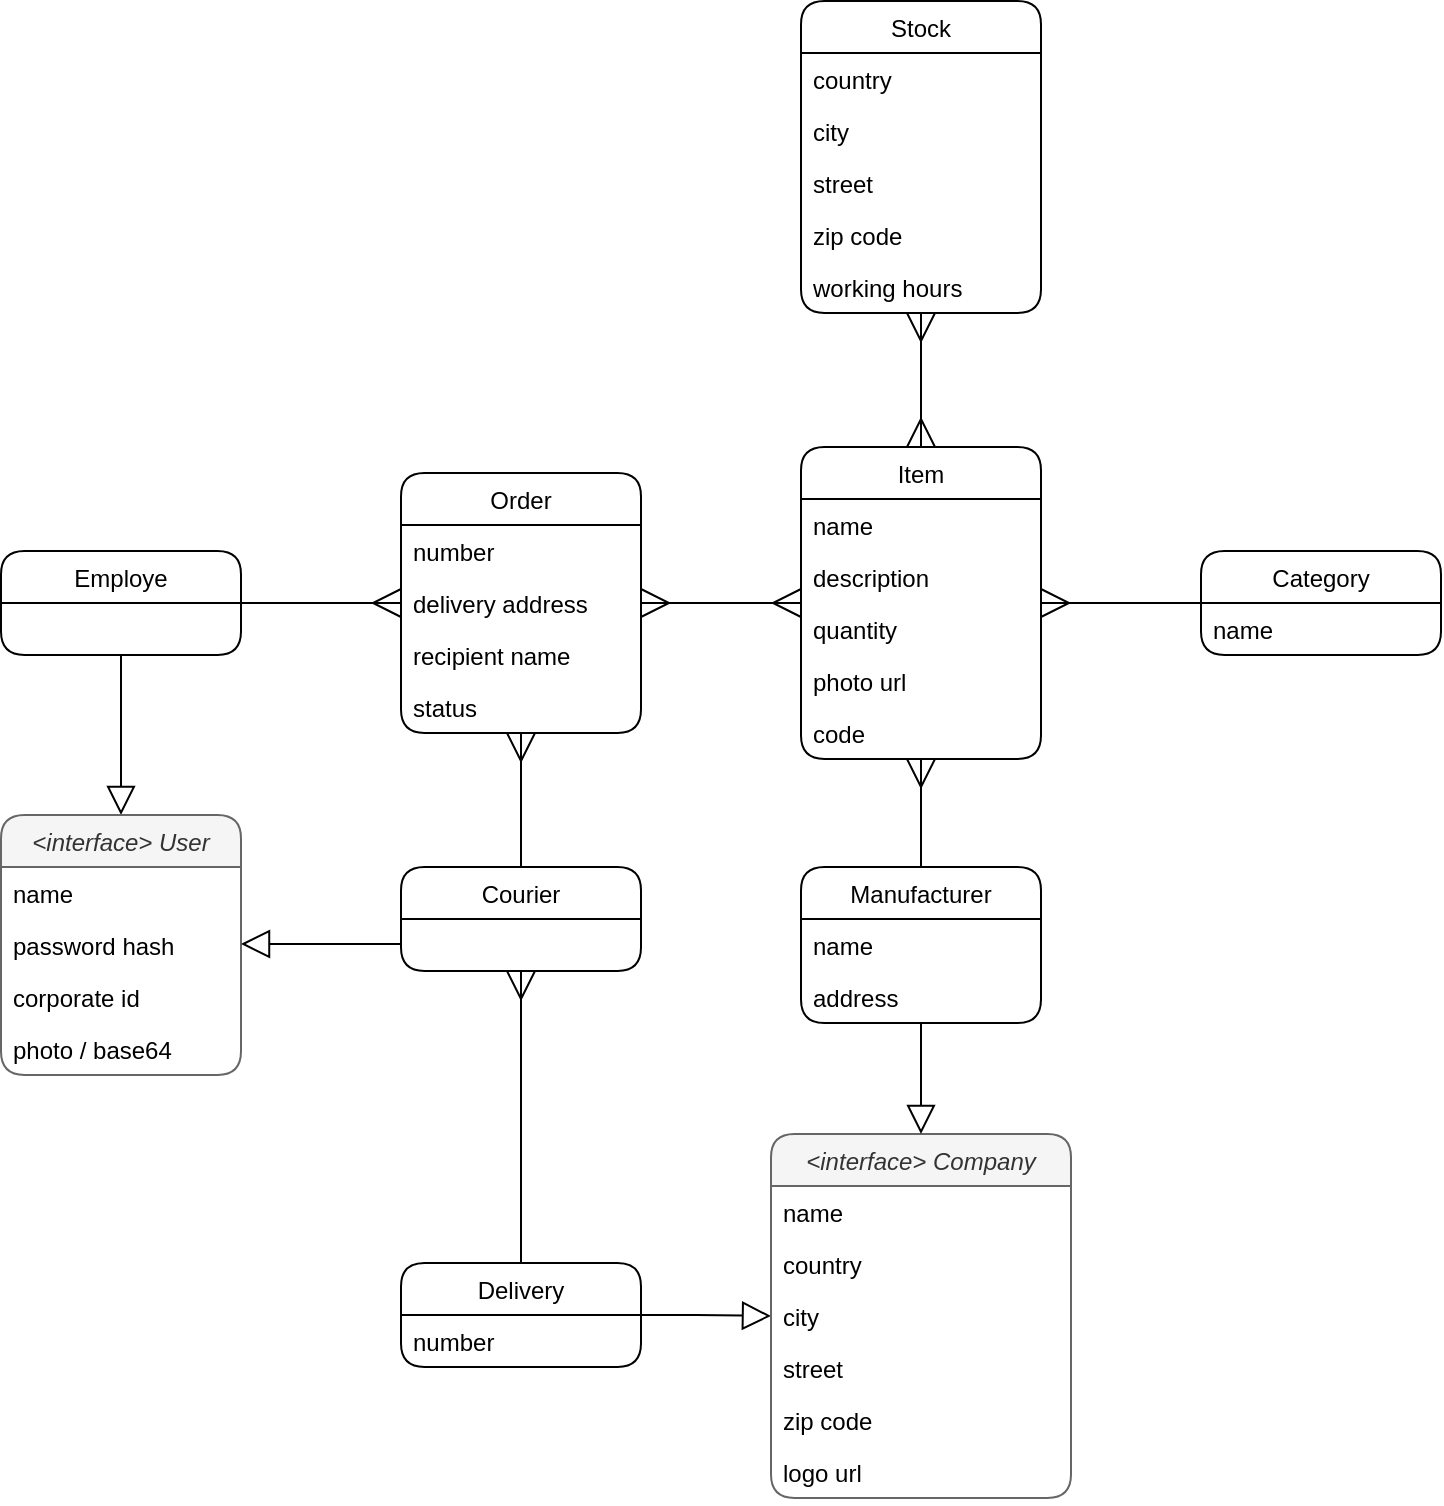 <mxfile version="12.0.0" type="github" pages="2"><diagram id="OVpzykuuQuvtY8uX1TNP" name="current version"><mxGraphModel dx="524" dy="890" grid="1" gridSize="10" guides="1" tooltips="1" connect="1" arrows="1" fold="1" page="1" pageScale="1" pageWidth="827" pageHeight="1169" math="0" shadow="0"><root><mxCell id="0"/><mxCell id="1" parent="0"/><mxCell id="UFDwBElanjYIAtB_f4RN-89" value="" style="group" vertex="1" connectable="0" parent="1"><mxGeometry x="1280.5" y="151.5" width="120" height="130" as="geometry"/></mxCell><mxCell id="UFDwBElanjYIAtB_f4RN-102" value="" style="edgeStyle=orthogonalEdgeStyle;rounded=0;orthogonalLoop=1;jettySize=auto;html=1;startArrow=ERmany;startFill=0;endArrow=ERmany;endFill=0;endSize=12;startSize=12;" edge="1" parent="UFDwBElanjYIAtB_f4RN-89" source="UFDwBElanjYIAtB_f4RN-84" target="UFDwBElanjYIAtB_f4RN-97"><mxGeometry relative="1" as="geometry"/></mxCell><mxCell id="UFDwBElanjYIAtB_f4RN-84" value="Stock" style="swimlane;fontStyle=0;childLayout=stackLayout;horizontal=1;startSize=26;horizontalStack=0;resizeParent=1;resizeParentMax=0;resizeLast=0;collapsible=1;marginBottom=0;gradientColor=none;swimlaneFillColor=#ffffff;rounded=1;" vertex="1" parent="UFDwBElanjYIAtB_f4RN-89"><mxGeometry y="-13" width="120" height="156" as="geometry"/></mxCell><mxCell id="UFDwBElanjYIAtB_f4RN-85" value="country" style="text;strokeColor=none;fillColor=none;align=left;verticalAlign=top;spacingLeft=4;spacingRight=4;overflow=hidden;rotatable=0;points=[[0,0.5],[1,0.5]];portConstraint=eastwest;" vertex="1" parent="UFDwBElanjYIAtB_f4RN-84"><mxGeometry y="26" width="120" height="26" as="geometry"/></mxCell><mxCell id="UFDwBElanjYIAtB_f4RN-86" value="city" style="text;strokeColor=none;fillColor=none;align=left;verticalAlign=top;spacingLeft=4;spacingRight=4;overflow=hidden;rotatable=0;points=[[0,0.5],[1,0.5]];portConstraint=eastwest;" vertex="1" parent="UFDwBElanjYIAtB_f4RN-84"><mxGeometry y="52" width="120" height="26" as="geometry"/></mxCell><mxCell id="UFDwBElanjYIAtB_f4RN-87" value="street" style="text;strokeColor=none;fillColor=none;align=left;verticalAlign=top;spacingLeft=4;spacingRight=4;overflow=hidden;rotatable=0;points=[[0,0.5],[1,0.5]];portConstraint=eastwest;" vertex="1" parent="UFDwBElanjYIAtB_f4RN-84"><mxGeometry y="78" width="120" height="26" as="geometry"/></mxCell><mxCell id="UFDwBElanjYIAtB_f4RN-150" value="zip code" style="text;strokeColor=none;fillColor=none;align=left;verticalAlign=top;spacingLeft=4;spacingRight=4;overflow=hidden;rotatable=0;points=[[0,0.5],[1,0.5]];portConstraint=eastwest;" vertex="1" parent="UFDwBElanjYIAtB_f4RN-84"><mxGeometry y="104" width="120" height="26" as="geometry"/></mxCell><mxCell id="UFDwBElanjYIAtB_f4RN-88" value="working hours" style="text;strokeColor=none;fillColor=none;align=left;verticalAlign=top;spacingLeft=4;spacingRight=4;overflow=hidden;rotatable=0;points=[[0,0.5],[1,0.5]];portConstraint=eastwest;" vertex="1" parent="UFDwBElanjYIAtB_f4RN-84"><mxGeometry y="130" width="120" height="26" as="geometry"/></mxCell><mxCell id="UFDwBElanjYIAtB_f4RN-115" value="" style="edgeStyle=orthogonalEdgeStyle;rounded=0;orthogonalLoop=1;jettySize=auto;html=1;startArrow=ERmany;startFill=0;endSize=6;startSize=12;endArrow=none;endFill=0;" edge="1" parent="UFDwBElanjYIAtB_f4RN-89" source="UFDwBElanjYIAtB_f4RN-97" target="UFDwBElanjYIAtB_f4RN-110"><mxGeometry relative="1" as="geometry"/></mxCell><mxCell id="UFDwBElanjYIAtB_f4RN-97" value="Item" style="swimlane;fontStyle=0;childLayout=stackLayout;horizontal=1;startSize=26;horizontalStack=0;resizeParent=1;resizeParentMax=0;resizeLast=0;collapsible=1;marginBottom=0;gradientColor=none;swimlaneFillColor=#ffffff;rounded=1;" vertex="1" parent="UFDwBElanjYIAtB_f4RN-89"><mxGeometry y="210" width="120" height="156" as="geometry"/></mxCell><mxCell id="UFDwBElanjYIAtB_f4RN-98" value="name" style="text;strokeColor=none;fillColor=none;align=left;verticalAlign=top;spacingLeft=4;spacingRight=4;overflow=hidden;rotatable=0;points=[[0,0.5],[1,0.5]];portConstraint=eastwest;" vertex="1" parent="UFDwBElanjYIAtB_f4RN-97"><mxGeometry y="26" width="120" height="26" as="geometry"/></mxCell><mxCell id="UFDwBElanjYIAtB_f4RN-99" value="description" style="text;strokeColor=none;fillColor=none;align=left;verticalAlign=top;spacingLeft=4;spacingRight=4;overflow=hidden;rotatable=0;points=[[0,0.5],[1,0.5]];portConstraint=eastwest;" vertex="1" parent="UFDwBElanjYIAtB_f4RN-97"><mxGeometry y="52" width="120" height="26" as="geometry"/></mxCell><mxCell id="UFDwBElanjYIAtB_f4RN-100" value="quantity" style="text;strokeColor=none;fillColor=none;align=left;verticalAlign=top;spacingLeft=4;spacingRight=4;overflow=hidden;rotatable=0;points=[[0,0.5],[1,0.5]];portConstraint=eastwest;" vertex="1" parent="UFDwBElanjYIAtB_f4RN-97"><mxGeometry y="78" width="120" height="26" as="geometry"/></mxCell><mxCell id="UFDwBElanjYIAtB_f4RN-101" value="photo url" style="text;strokeColor=none;fillColor=none;align=left;verticalAlign=top;spacingLeft=4;spacingRight=4;overflow=hidden;rotatable=0;points=[[0,0.5],[1,0.5]];portConstraint=eastwest;" vertex="1" parent="UFDwBElanjYIAtB_f4RN-97"><mxGeometry y="104" width="120" height="26" as="geometry"/></mxCell><mxCell id="UFDwBElanjYIAtB_f4RN-116" value="code" style="text;strokeColor=none;fillColor=none;align=left;verticalAlign=top;spacingLeft=4;spacingRight=4;overflow=hidden;rotatable=0;points=[[0,0.5],[1,0.5]];portConstraint=eastwest;" vertex="1" parent="UFDwBElanjYIAtB_f4RN-97"><mxGeometry y="130" width="120" height="26" as="geometry"/></mxCell><mxCell id="UFDwBElanjYIAtB_f4RN-110" value="Manufacturer" style="swimlane;fontStyle=0;childLayout=stackLayout;horizontal=1;startSize=26;horizontalStack=0;resizeParent=1;resizeParentMax=0;resizeLast=0;collapsible=1;marginBottom=0;gradientColor=none;swimlaneFillColor=#ffffff;rounded=1;" vertex="1" parent="UFDwBElanjYIAtB_f4RN-89"><mxGeometry y="420" width="120" height="78" as="geometry"/></mxCell><mxCell id="UFDwBElanjYIAtB_f4RN-111" value="name" style="text;strokeColor=none;fillColor=none;align=left;verticalAlign=top;spacingLeft=4;spacingRight=4;overflow=hidden;rotatable=0;points=[[0,0.5],[1,0.5]];portConstraint=eastwest;" vertex="1" parent="UFDwBElanjYIAtB_f4RN-110"><mxGeometry y="26" width="120" height="26" as="geometry"/></mxCell><mxCell id="UFDwBElanjYIAtB_f4RN-112" value="address" style="text;strokeColor=none;fillColor=none;align=left;verticalAlign=top;spacingLeft=4;spacingRight=4;overflow=hidden;rotatable=0;points=[[0,0.5],[1,0.5]];portConstraint=eastwest;" vertex="1" parent="UFDwBElanjYIAtB_f4RN-110"><mxGeometry y="52" width="120" height="26" as="geometry"/></mxCell><mxCell id="UFDwBElanjYIAtB_f4RN-103" value="Category" style="swimlane;fontStyle=0;childLayout=stackLayout;horizontal=1;startSize=26;horizontalStack=0;resizeParent=1;resizeParentMax=0;resizeLast=0;collapsible=1;marginBottom=0;gradientColor=none;swimlaneFillColor=#ffffff;rounded=1;" vertex="1" parent="1"><mxGeometry x="1480.5" y="413.5" width="120" height="52" as="geometry"/></mxCell><mxCell id="UFDwBElanjYIAtB_f4RN-104" value="name" style="text;strokeColor=none;fillColor=none;align=left;verticalAlign=top;spacingLeft=4;spacingRight=4;overflow=hidden;rotatable=0;points=[[0,0.5],[1,0.5]];portConstraint=eastwest;" vertex="1" parent="UFDwBElanjYIAtB_f4RN-103"><mxGeometry y="26" width="120" height="26" as="geometry"/></mxCell><mxCell id="UFDwBElanjYIAtB_f4RN-108" value="" style="edgeStyle=orthogonalEdgeStyle;rounded=0;orthogonalLoop=1;jettySize=auto;html=1;startArrow=ERmany;startFill=0;strokeWidth=1;endSize=6;startSize=12;endArrow=none;endFill=0;" edge="1" parent="1" source="UFDwBElanjYIAtB_f4RN-97" target="UFDwBElanjYIAtB_f4RN-103"><mxGeometry relative="1" as="geometry"/></mxCell><mxCell id="UFDwBElanjYIAtB_f4RN-135" value="" style="edgeStyle=orthogonalEdgeStyle;rounded=0;orthogonalLoop=1;jettySize=auto;html=1;startArrow=ERmany;startFill=0;startSize=12;endArrow=none;endFill=0;" edge="1" parent="1" source="UFDwBElanjYIAtB_f4RN-124" target="UFDwBElanjYIAtB_f4RN-131"><mxGeometry relative="1" as="geometry"/></mxCell><mxCell id="UFDwBElanjYIAtB_f4RN-158" value="" style="edgeStyle=orthogonalEdgeStyle;rounded=0;orthogonalLoop=1;jettySize=auto;html=1;startArrow=ERmany;startFill=0;endArrow=none;endFill=0;startSize=12;endSize=6;" edge="1" parent="1" source="UFDwBElanjYIAtB_f4RN-124" target="UFDwBElanjYIAtB_f4RN-154"><mxGeometry relative="1" as="geometry"/></mxCell><mxCell id="UFDwBElanjYIAtB_f4RN-124" value="Order" style="swimlane;fontStyle=0;childLayout=stackLayout;horizontal=1;startSize=26;horizontalStack=0;resizeParent=1;resizeParentMax=0;resizeLast=0;collapsible=1;marginBottom=0;gradientColor=none;swimlaneFillColor=#ffffff;rounded=1;" vertex="1" parent="1"><mxGeometry x="1080.5" y="374.5" width="120" height="130" as="geometry"/></mxCell><mxCell id="UFDwBElanjYIAtB_f4RN-125" value="number" style="text;strokeColor=none;fillColor=none;align=left;verticalAlign=top;spacingLeft=4;spacingRight=4;overflow=hidden;rotatable=0;points=[[0,0.5],[1,0.5]];portConstraint=eastwest;" vertex="1" parent="UFDwBElanjYIAtB_f4RN-124"><mxGeometry y="26" width="120" height="26" as="geometry"/></mxCell><mxCell id="UFDwBElanjYIAtB_f4RN-126" value="delivery address" style="text;strokeColor=none;fillColor=none;align=left;verticalAlign=top;spacingLeft=4;spacingRight=4;overflow=hidden;rotatable=0;points=[[0,0.5],[1,0.5]];portConstraint=eastwest;" vertex="1" parent="UFDwBElanjYIAtB_f4RN-124"><mxGeometry y="52" width="120" height="26" as="geometry"/></mxCell><mxCell id="UFDwBElanjYIAtB_f4RN-127" value="recipient name" style="text;strokeColor=none;fillColor=none;align=left;verticalAlign=top;spacingLeft=4;spacingRight=4;overflow=hidden;rotatable=0;points=[[0,0.5],[1,0.5]];portConstraint=eastwest;" vertex="1" parent="UFDwBElanjYIAtB_f4RN-124"><mxGeometry y="78" width="120" height="26" as="geometry"/></mxCell><mxCell id="UFDwBElanjYIAtB_f4RN-181" value="status" style="text;strokeColor=none;fillColor=none;align=left;verticalAlign=top;spacingLeft=4;spacingRight=4;overflow=hidden;rotatable=0;points=[[0,0.5],[1,0.5]];portConstraint=eastwest;" vertex="1" parent="UFDwBElanjYIAtB_f4RN-124"><mxGeometry y="104" width="120" height="26" as="geometry"/></mxCell><mxCell id="UFDwBElanjYIAtB_f4RN-164" value="" style="edgeStyle=orthogonalEdgeStyle;rounded=0;orthogonalLoop=1;jettySize=auto;html=1;endArrow=block;endFill=0;startSize=6;endSize=12;" edge="1" parent="1" source="UFDwBElanjYIAtB_f4RN-154" target="UFDwBElanjYIAtB_f4RN-160"><mxGeometry relative="1" as="geometry"/></mxCell><mxCell id="UFDwBElanjYIAtB_f4RN-154" value="Employe" style="swimlane;fontStyle=0;childLayout=stackLayout;horizontal=1;startSize=26;horizontalStack=0;resizeParent=1;resizeParentMax=0;resizeLast=0;collapsible=1;marginBottom=0;gradientColor=none;swimlaneFillColor=#ffffff;rounded=1;" vertex="1" parent="1"><mxGeometry x="880.5" y="413.5" width="120" height="52" as="geometry"/></mxCell><mxCell id="UFDwBElanjYIAtB_f4RN-160" value="&lt;interface&gt; User" style="swimlane;fontStyle=2;childLayout=stackLayout;horizontal=1;startSize=26;horizontalStack=0;resizeParent=1;resizeParentMax=0;resizeLast=0;collapsible=1;marginBottom=0;swimlaneFillColor=#ffffff;rounded=1;fillColor=#f5f5f5;strokeColor=#666666;fontColor=#333333;" vertex="1" parent="1"><mxGeometry x="880.5" y="545.5" width="120" height="130" as="geometry"/></mxCell><mxCell id="UFDwBElanjYIAtB_f4RN-161" value="name" style="text;strokeColor=none;fillColor=none;align=left;verticalAlign=top;spacingLeft=4;spacingRight=4;overflow=hidden;rotatable=0;points=[[0,0.5],[1,0.5]];portConstraint=eastwest;" vertex="1" parent="UFDwBElanjYIAtB_f4RN-160"><mxGeometry y="26" width="120" height="26" as="geometry"/></mxCell><mxCell id="UFDwBElanjYIAtB_f4RN-162" value="password hash" style="text;strokeColor=none;fillColor=none;align=left;verticalAlign=top;spacingLeft=4;spacingRight=4;overflow=hidden;rotatable=0;points=[[0,0.5],[1,0.5]];portConstraint=eastwest;" vertex="1" parent="UFDwBElanjYIAtB_f4RN-160"><mxGeometry y="52" width="120" height="26" as="geometry"/></mxCell><mxCell id="UFDwBElanjYIAtB_f4RN-174" value="corporate id" style="text;strokeColor=none;fillColor=none;align=left;verticalAlign=top;spacingLeft=4;spacingRight=4;overflow=hidden;rotatable=0;points=[[0,0.5],[1,0.5]];portConstraint=eastwest;" vertex="1" parent="UFDwBElanjYIAtB_f4RN-160"><mxGeometry y="78" width="120" height="26" as="geometry"/></mxCell><mxCell id="UFDwBElanjYIAtB_f4RN-183" value="photo / base64" style="text;strokeColor=none;fillColor=none;align=left;verticalAlign=top;spacingLeft=4;spacingRight=4;overflow=hidden;rotatable=0;points=[[0,0.5],[1,0.5]];portConstraint=eastwest;" vertex="1" parent="UFDwBElanjYIAtB_f4RN-160"><mxGeometry y="104" width="120" height="26" as="geometry"/></mxCell><mxCell id="UFDwBElanjYIAtB_f4RN-140" value="" style="edgeStyle=orthogonalEdgeStyle;rounded=0;orthogonalLoop=1;jettySize=auto;html=1;startArrow=ERmany;startFill=0;startSize=12;endArrow=none;endFill=0;" edge="1" parent="1" source="UFDwBElanjYIAtB_f4RN-131" target="UFDwBElanjYIAtB_f4RN-136"><mxGeometry relative="1" as="geometry"/></mxCell><mxCell id="UFDwBElanjYIAtB_f4RN-131" value="Courier" style="swimlane;fontStyle=0;childLayout=stackLayout;horizontal=1;startSize=26;horizontalStack=0;resizeParent=1;resizeParentMax=0;resizeLast=0;collapsible=1;marginBottom=0;gradientColor=none;swimlaneFillColor=#ffffff;rounded=1;" vertex="1" parent="1"><mxGeometry x="1080.5" y="571.5" width="120" height="52" as="geometry"/></mxCell><mxCell id="UFDwBElanjYIAtB_f4RN-146" value="" style="edgeStyle=orthogonalEdgeStyle;rounded=0;orthogonalLoop=1;jettySize=auto;html=1;endArrow=block;endFill=0;endSize=12;" edge="1" parent="1" source="UFDwBElanjYIAtB_f4RN-136" target="UFDwBElanjYIAtB_f4RN-142"><mxGeometry relative="1" as="geometry"/></mxCell><mxCell id="UFDwBElanjYIAtB_f4RN-136" value="Delivery" style="swimlane;fontStyle=0;childLayout=stackLayout;horizontal=1;startSize=26;horizontalStack=0;resizeParent=1;resizeParentMax=0;resizeLast=0;collapsible=1;marginBottom=0;gradientColor=none;swimlaneFillColor=#ffffff;rounded=1;" vertex="1" parent="1"><mxGeometry x="1080.5" y="769.5" width="120" height="52" as="geometry"/></mxCell><mxCell id="UFDwBElanjYIAtB_f4RN-137" value="number" style="text;strokeColor=none;fillColor=none;align=left;verticalAlign=top;spacingLeft=4;spacingRight=4;overflow=hidden;rotatable=0;points=[[0,0.5],[1,0.5]];portConstraint=eastwest;" vertex="1" parent="UFDwBElanjYIAtB_f4RN-136"><mxGeometry y="26" width="120" height="26" as="geometry"/></mxCell><mxCell id="UFDwBElanjYIAtB_f4RN-142" value="&lt;interface&gt; Company" style="swimlane;fontStyle=2;childLayout=stackLayout;horizontal=1;startSize=26;horizontalStack=0;resizeParent=1;resizeParentMax=0;resizeLast=0;collapsible=1;marginBottom=0;swimlaneFillColor=#ffffff;rounded=1;fillColor=#f5f5f5;strokeColor=#666666;fontColor=#333333;" vertex="1" parent="1"><mxGeometry x="1265.5" y="705" width="150" height="182" as="geometry"/></mxCell><mxCell id="UFDwBElanjYIAtB_f4RN-143" value="name" style="text;strokeColor=none;fillColor=none;align=left;verticalAlign=top;spacingLeft=4;spacingRight=4;overflow=hidden;rotatable=0;points=[[0,0.5],[1,0.5]];portConstraint=eastwest;" vertex="1" parent="UFDwBElanjYIAtB_f4RN-142"><mxGeometry y="26" width="150" height="26" as="geometry"/></mxCell><mxCell id="UFDwBElanjYIAtB_f4RN-145" value="country" style="text;strokeColor=none;fillColor=none;align=left;verticalAlign=top;spacingLeft=4;spacingRight=4;overflow=hidden;rotatable=0;points=[[0,0.5],[1,0.5]];portConstraint=eastwest;" vertex="1" parent="UFDwBElanjYIAtB_f4RN-142"><mxGeometry y="52" width="150" height="26" as="geometry"/></mxCell><mxCell id="UFDwBElanjYIAtB_f4RN-147" value="city" style="text;strokeColor=none;fillColor=none;align=left;verticalAlign=top;spacingLeft=4;spacingRight=4;overflow=hidden;rotatable=0;points=[[0,0.5],[1,0.5]];portConstraint=eastwest;" vertex="1" parent="UFDwBElanjYIAtB_f4RN-142"><mxGeometry y="78" width="150" height="26" as="geometry"/></mxCell><mxCell id="UFDwBElanjYIAtB_f4RN-148" value="street" style="text;strokeColor=none;fillColor=none;align=left;verticalAlign=top;spacingLeft=4;spacingRight=4;overflow=hidden;rotatable=0;points=[[0,0.5],[1,0.5]];portConstraint=eastwest;" vertex="1" parent="UFDwBElanjYIAtB_f4RN-142"><mxGeometry y="104" width="150" height="26" as="geometry"/></mxCell><mxCell id="UFDwBElanjYIAtB_f4RN-149" value="zip code" style="text;strokeColor=none;fillColor=none;align=left;verticalAlign=top;spacingLeft=4;spacingRight=4;overflow=hidden;rotatable=0;points=[[0,0.5],[1,0.5]];portConstraint=eastwest;" vertex="1" parent="UFDwBElanjYIAtB_f4RN-142"><mxGeometry y="130" width="150" height="26" as="geometry"/></mxCell><mxCell id="UFDwBElanjYIAtB_f4RN-173" value="logo url" style="text;strokeColor=none;fillColor=none;align=left;verticalAlign=top;spacingLeft=4;spacingRight=4;overflow=hidden;rotatable=0;points=[[0,0.5],[1,0.5]];portConstraint=eastwest;" vertex="1" parent="UFDwBElanjYIAtB_f4RN-142"><mxGeometry y="156" width="150" height="26" as="geometry"/></mxCell><mxCell id="UFDwBElanjYIAtB_f4RN-130" value="" style="edgeStyle=orthogonalEdgeStyle;rounded=0;orthogonalLoop=1;jettySize=auto;html=1;startArrow=ERmany;startFill=0;endArrow=ERmany;endFill=0;endSize=12;startSize=12;" edge="1" parent="1" source="UFDwBElanjYIAtB_f4RN-97" target="UFDwBElanjYIAtB_f4RN-124"><mxGeometry relative="1" as="geometry"/></mxCell><mxCell id="UFDwBElanjYIAtB_f4RN-152" style="edgeStyle=orthogonalEdgeStyle;rounded=0;orthogonalLoop=1;jettySize=auto;html=1;entryX=0.5;entryY=0;entryDx=0;entryDy=0;endArrow=block;endFill=0;endSize=12;" edge="1" parent="1" source="UFDwBElanjYIAtB_f4RN-110" target="UFDwBElanjYIAtB_f4RN-142"><mxGeometry relative="1" as="geometry"/></mxCell><mxCell id="UFDwBElanjYIAtB_f4RN-165" style="edgeStyle=orthogonalEdgeStyle;rounded=0;orthogonalLoop=1;jettySize=auto;html=1;endArrow=block;endFill=0;strokeWidth=1;endSize=12;" edge="1" parent="1" target="UFDwBElanjYIAtB_f4RN-160"><mxGeometry relative="1" as="geometry"><mxPoint x="1080.5" y="610" as="sourcePoint"/></mxGeometry></mxCell></root></mxGraphModel></diagram><diagram id="oVBxenOOyH4UIM6E6FiP" name="first scheme"><mxGraphModel dx="1892" dy="1246" grid="1" gridSize="10" guides="1" tooltips="1" connect="1" arrows="1" fold="1" page="1" pageScale="1" pageWidth="827" pageHeight="1169" math="0" shadow="0"><root><mxCell id="W5ASYDgtqmHRvFnOyitv-0"/><mxCell id="W5ASYDgtqmHRvFnOyitv-1" parent="W5ASYDgtqmHRvFnOyitv-0"/><mxCell id="W5ASYDgtqmHRvFnOyitv-2" style="edgeStyle=orthogonalEdgeStyle;rounded=0;jumpSize=0;orthogonalLoop=1;jettySize=auto;html=1;startArrow=none;startFill=0;startSize=16;endArrow=none;endFill=0;endSize=16;targetPerimeterSpacing=0;exitX=0.25;exitY=0;exitDx=0;exitDy=0;" edge="1" parent="W5ASYDgtqmHRvFnOyitv-1" source="W5ASYDgtqmHRvFnOyitv-18" target="W5ASYDgtqmHRvFnOyitv-13"><mxGeometry relative="1" as="geometry"><Array as="points"><mxPoint x="54.5" y="90"/><mxPoint x="750.5" y="90"/></Array></mxGeometry></mxCell><mxCell id="W5ASYDgtqmHRvFnOyitv-3" value="&lt;interface&gt; User" style="swimlane;fontStyle=0;childLayout=stackLayout;horizontal=1;startSize=26;fillColor=none;horizontalStack=0;resizeParent=1;resizeParentMax=0;resizeLast=0;collapsible=1;marginBottom=0;" vertex="1" parent="W5ASYDgtqmHRvFnOyitv-1"><mxGeometry x="129.5" y="130" width="140" height="104" as="geometry"/></mxCell><mxCell id="W5ASYDgtqmHRvFnOyitv-4" value="first name" style="text;strokeColor=none;fillColor=none;align=left;verticalAlign=top;spacingLeft=4;spacingRight=4;overflow=hidden;rotatable=0;points=[[0,0.5],[1,0.5]];portConstraint=eastwest;" vertex="1" parent="W5ASYDgtqmHRvFnOyitv-3"><mxGeometry y="26" width="140" height="26" as="geometry"/></mxCell><mxCell id="W5ASYDgtqmHRvFnOyitv-5" value="last name" style="text;strokeColor=none;fillColor=none;align=left;verticalAlign=top;spacingLeft=4;spacingRight=4;overflow=hidden;rotatable=0;points=[[0,0.5],[1,0.5]];portConstraint=eastwest;" vertex="1" parent="W5ASYDgtqmHRvFnOyitv-3"><mxGeometry y="52" width="140" height="26" as="geometry"/></mxCell><mxCell id="W5ASYDgtqmHRvFnOyitv-6" value="email" style="text;strokeColor=none;fillColor=none;align=left;verticalAlign=top;spacingLeft=4;spacingRight=4;overflow=hidden;rotatable=0;points=[[0,0.5],[1,0.5]];portConstraint=eastwest;" vertex="1" parent="W5ASYDgtqmHRvFnOyitv-3"><mxGeometry y="78" width="140" height="26" as="geometry"/></mxCell><mxCell id="W5ASYDgtqmHRvFnOyitv-7" value="Stock" style="swimlane;fontStyle=0;childLayout=stackLayout;horizontal=1;startSize=26;fillColor=none;horizontalStack=0;resizeParent=1;resizeParentMax=0;resizeLast=0;collapsible=1;marginBottom=0;" vertex="1" parent="W5ASYDgtqmHRvFnOyitv-1"><mxGeometry x="449.5" y="130" width="140" height="52" as="geometry"/></mxCell><mxCell id="W5ASYDgtqmHRvFnOyitv-8" style="edgeStyle=orthogonalEdgeStyle;rounded=0;jumpSize=0;orthogonalLoop=1;jettySize=auto;html=1;exitX=0.5;exitY=0;exitDx=0;exitDy=0;startArrow=ERmany;startFill=0;startSize=16;endArrow=ERmany;endFill=0;endSize=16;targetPerimeterSpacing=0;" edge="1" parent="W5ASYDgtqmHRvFnOyitv-1" source="W5ASYDgtqmHRvFnOyitv-10" target="W5ASYDgtqmHRvFnOyitv-7"><mxGeometry relative="1" as="geometry"/></mxCell><mxCell id="W5ASYDgtqmHRvFnOyitv-9" style="edgeStyle=orthogonalEdgeStyle;rounded=0;jumpSize=0;orthogonalLoop=1;jettySize=auto;html=1;startArrow=none;startFill=0;startSize=16;endArrow=none;endFill=0;endSize=16;targetPerimeterSpacing=0;exitX=0.75;exitY=0;exitDx=0;exitDy=0;" edge="1" parent="W5ASYDgtqmHRvFnOyitv-1" source="W5ASYDgtqmHRvFnOyitv-10" target="W5ASYDgtqmHRvFnOyitv-13"><mxGeometry relative="1" as="geometry"><Array as="points"><mxPoint x="554.5" y="261"/><mxPoint x="750.5" y="261"/></Array></mxGeometry></mxCell><mxCell id="W5ASYDgtqmHRvFnOyitv-10" value="Item" style="swimlane;fontStyle=0;childLayout=stackLayout;horizontal=1;startSize=26;fillColor=none;horizontalStack=0;resizeParent=1;resizeParentMax=0;resizeLast=0;collapsible=1;marginBottom=0;" vertex="1" parent="W5ASYDgtqmHRvFnOyitv-1"><mxGeometry x="449.5" y="335" width="140" height="78" as="geometry"/></mxCell><mxCell id="W5ASYDgtqmHRvFnOyitv-11" value="info" style="text;strokeColor=none;fillColor=none;align=left;verticalAlign=top;spacingLeft=4;spacingRight=4;overflow=hidden;rotatable=0;points=[[0,0.5],[1,0.5]];portConstraint=eastwest;" vertex="1" parent="W5ASYDgtqmHRvFnOyitv-10"><mxGeometry y="26" width="140" height="26" as="geometry"/></mxCell><mxCell id="W5ASYDgtqmHRvFnOyitv-12" value="quantity" style="text;strokeColor=none;fillColor=none;align=left;verticalAlign=top;spacingLeft=4;spacingRight=4;overflow=hidden;rotatable=0;points=[[0,0.5],[1,0.5]];portConstraint=eastwest;" vertex="1" parent="W5ASYDgtqmHRvFnOyitv-10"><mxGeometry y="52" width="140" height="26" as="geometry"/></mxCell><mxCell id="W5ASYDgtqmHRvFnOyitv-13" value="History Record" style="swimlane;fontStyle=0;childLayout=stackLayout;horizontal=1;startSize=26;fillColor=none;horizontalStack=0;resizeParent=1;resizeParentMax=0;resizeLast=0;collapsible=1;marginBottom=0;" vertex="1" parent="W5ASYDgtqmHRvFnOyitv-1"><mxGeometry x="679.5" y="130" width="140" height="52" as="geometry"/></mxCell><mxCell id="W5ASYDgtqmHRvFnOyitv-14" style="edgeStyle=orthogonalEdgeStyle;rounded=0;jumpSize=0;orthogonalLoop=1;jettySize=auto;html=1;exitX=0.5;exitY=0;exitDx=0;exitDy=0;startArrow=none;startFill=0;startSize=12;endArrow=block;endFill=0;endSize=12;targetPerimeterSpacing=0;" edge="1" parent="W5ASYDgtqmHRvFnOyitv-1" source="W5ASYDgtqmHRvFnOyitv-16" target="W5ASYDgtqmHRvFnOyitv-3"><mxGeometry relative="1" as="geometry"/></mxCell><mxCell id="W5ASYDgtqmHRvFnOyitv-15" style="edgeStyle=orthogonalEdgeStyle;rounded=0;jumpSize=0;orthogonalLoop=1;jettySize=auto;html=1;startArrow=ERmany;startFill=0;startSize=16;endArrow=none;endFill=0;endSize=16;targetPerimeterSpacing=0;" edge="1" parent="W5ASYDgtqmHRvFnOyitv-1" source="W5ASYDgtqmHRvFnOyitv-16" target="W5ASYDgtqmHRvFnOyitv-30"><mxGeometry relative="1" as="geometry"><Array as="points"><mxPoint x="299.5" y="812"/></Array></mxGeometry></mxCell><mxCell id="W5ASYDgtqmHRvFnOyitv-16" value="Courier" style="swimlane;fontStyle=0;childLayout=stackLayout;horizontal=1;startSize=26;fillColor=none;horizontalStack=0;resizeParent=1;resizeParentMax=0;resizeLast=0;collapsible=1;marginBottom=0;" vertex="1" parent="W5ASYDgtqmHRvFnOyitv-1"><mxGeometry x="229.5" y="335" width="140" height="52" as="geometry"/></mxCell><mxCell id="W5ASYDgtqmHRvFnOyitv-17" style="edgeStyle=orthogonalEdgeStyle;rounded=0;jumpSize=0;orthogonalLoop=1;jettySize=auto;html=1;exitX=0.5;exitY=0;exitDx=0;exitDy=0;startArrow=none;startFill=0;startSize=12;endArrow=block;endFill=0;endSize=12;targetPerimeterSpacing=0;" edge="1" parent="W5ASYDgtqmHRvFnOyitv-1" source="W5ASYDgtqmHRvFnOyitv-18" target="W5ASYDgtqmHRvFnOyitv-3"><mxGeometry relative="1" as="geometry"/></mxCell><mxCell id="W5ASYDgtqmHRvFnOyitv-18" value="Employe" style="swimlane;fontStyle=0;childLayout=stackLayout;horizontal=1;startSize=26;fillColor=none;horizontalStack=0;resizeParent=1;resizeParentMax=0;resizeLast=0;collapsible=1;marginBottom=0;" vertex="1" parent="W5ASYDgtqmHRvFnOyitv-1"><mxGeometry x="19.5" y="335" width="140" height="52" as="geometry"/></mxCell><mxCell id="W5ASYDgtqmHRvFnOyitv-19" value="corporate id" style="text;strokeColor=none;fillColor=none;align=left;verticalAlign=top;spacingLeft=4;spacingRight=4;overflow=hidden;rotatable=0;points=[[0,0.5],[1,0.5]];portConstraint=eastwest;" vertex="1" parent="W5ASYDgtqmHRvFnOyitv-18"><mxGeometry y="26" width="140" height="26" as="geometry"/></mxCell><mxCell id="W5ASYDgtqmHRvFnOyitv-20" value="Category" style="swimlane;fontStyle=0;childLayout=stackLayout;horizontal=1;startSize=26;fillColor=none;horizontalStack=0;resizeParent=1;resizeParentMax=0;resizeLast=0;collapsible=1;marginBottom=0;" vertex="1" parent="W5ASYDgtqmHRvFnOyitv-1"><mxGeometry x="649.5" y="288" width="140" height="52" as="geometry"/></mxCell><mxCell id="W5ASYDgtqmHRvFnOyitv-21" value="name" style="text;strokeColor=none;fillColor=none;align=left;verticalAlign=top;spacingLeft=4;spacingRight=4;overflow=hidden;rotatable=0;points=[[0,0.5],[1,0.5]];portConstraint=eastwest;" vertex="1" parent="W5ASYDgtqmHRvFnOyitv-20"><mxGeometry y="26" width="140" height="26" as="geometry"/></mxCell><mxCell id="W5ASYDgtqmHRvFnOyitv-22" style="edgeStyle=orthogonalEdgeStyle;rounded=0;jumpSize=0;orthogonalLoop=1;jettySize=auto;html=1;startArrow=none;startFill=0;startSize=16;endArrow=ERmany;endFill=0;endSize=16;targetPerimeterSpacing=0;" edge="1" parent="W5ASYDgtqmHRvFnOyitv-1" source="W5ASYDgtqmHRvFnOyitv-20" target="W5ASYDgtqmHRvFnOyitv-10"><mxGeometry relative="1" as="geometry"/></mxCell><mxCell id="W5ASYDgtqmHRvFnOyitv-23" value="&lt;interface&gt; Company" style="swimlane;fontStyle=0;childLayout=stackLayout;horizontal=1;startSize=26;fillColor=none;horizontalStack=0;resizeParent=1;resizeParentMax=0;resizeLast=0;collapsible=1;marginBottom=0;" vertex="1" parent="W5ASYDgtqmHRvFnOyitv-1"><mxGeometry x="454.5" y="530.5" width="140" height="104" as="geometry"/></mxCell><mxCell id="W5ASYDgtqmHRvFnOyitv-24" value="name" style="text;strokeColor=none;fillColor=none;align=left;verticalAlign=top;spacingLeft=4;spacingRight=4;overflow=hidden;rotatable=0;points=[[0,0.5],[1,0.5]];portConstraint=eastwest;" vertex="1" parent="W5ASYDgtqmHRvFnOyitv-23"><mxGeometry y="26" width="140" height="26" as="geometry"/></mxCell><mxCell id="W5ASYDgtqmHRvFnOyitv-25" value="address" style="text;strokeColor=none;fillColor=none;align=left;verticalAlign=top;spacingLeft=4;spacingRight=4;overflow=hidden;rotatable=0;points=[[0,0.5],[1,0.5]];portConstraint=eastwest;" vertex="1" parent="W5ASYDgtqmHRvFnOyitv-23"><mxGeometry y="52" width="140" height="26" as="geometry"/></mxCell><mxCell id="W5ASYDgtqmHRvFnOyitv-26" value="registration number" style="text;strokeColor=none;fillColor=none;align=left;verticalAlign=top;spacingLeft=4;spacingRight=4;overflow=hidden;rotatable=0;points=[[0,0.5],[1,0.5]];portConstraint=eastwest;" vertex="1" parent="W5ASYDgtqmHRvFnOyitv-23"><mxGeometry y="78" width="140" height="26" as="geometry"/></mxCell><mxCell id="W5ASYDgtqmHRvFnOyitv-27" style="edgeStyle=orthogonalEdgeStyle;rounded=0;jumpSize=0;orthogonalLoop=1;jettySize=auto;html=1;exitX=0.5;exitY=0;exitDx=0;exitDy=0;startArrow=none;startFill=0;startSize=12;endArrow=block;endFill=0;endSize=12;targetPerimeterSpacing=0;" edge="1" parent="W5ASYDgtqmHRvFnOyitv-1" source="W5ASYDgtqmHRvFnOyitv-28" target="W5ASYDgtqmHRvFnOyitv-23"><mxGeometry relative="1" as="geometry"/></mxCell><mxCell id="W5ASYDgtqmHRvFnOyitv-28" value="Manufacturer" style="swimlane;fontStyle=0;childLayout=stackLayout;horizontal=1;startSize=26;fillColor=none;horizontalStack=0;resizeParent=1;resizeParentMax=0;resizeLast=0;collapsible=1;marginBottom=0;" vertex="1" parent="W5ASYDgtqmHRvFnOyitv-1"><mxGeometry x="554.5" y="735.5" width="140" height="52" as="geometry"/></mxCell><mxCell id="W5ASYDgtqmHRvFnOyitv-29" style="edgeStyle=orthogonalEdgeStyle;rounded=0;jumpSize=0;orthogonalLoop=1;jettySize=auto;html=1;exitX=0.5;exitY=0;exitDx=0;exitDy=0;startArrow=none;startFill=0;startSize=12;endArrow=block;endFill=0;endSize=12;targetPerimeterSpacing=0;" edge="1" parent="W5ASYDgtqmHRvFnOyitv-1" source="W5ASYDgtqmHRvFnOyitv-30" target="W5ASYDgtqmHRvFnOyitv-23"><mxGeometry relative="1" as="geometry"/></mxCell><mxCell id="W5ASYDgtqmHRvFnOyitv-30" value="Delivery" style="swimlane;fontStyle=0;childLayout=stackLayout;horizontal=1;startSize=26;fillColor=none;horizontalStack=0;resizeParent=1;resizeParentMax=0;resizeLast=0;collapsible=1;marginBottom=0;" vertex="1" parent="W5ASYDgtqmHRvFnOyitv-1"><mxGeometry x="344.5" y="735.5" width="140" height="52" as="geometry"/></mxCell><mxCell id="W5ASYDgtqmHRvFnOyitv-31" value="corporate id" style="text;strokeColor=none;fillColor=none;align=left;verticalAlign=top;spacingLeft=4;spacingRight=4;overflow=hidden;rotatable=0;points=[[0,0.5],[1,0.5]];portConstraint=eastwest;" vertex="1" parent="W5ASYDgtqmHRvFnOyitv-30"><mxGeometry y="26" width="140" height="26" as="geometry"/></mxCell><mxCell id="W5ASYDgtqmHRvFnOyitv-32" style="edgeStyle=orthogonalEdgeStyle;rounded=0;jumpSize=0;orthogonalLoop=1;jettySize=auto;html=1;startArrow=none;startFill=0;startSize=16;endArrow=ERmany;endFill=0;endSize=16;targetPerimeterSpacing=0;" edge="1" parent="W5ASYDgtqmHRvFnOyitv-1" source="W5ASYDgtqmHRvFnOyitv-28" target="W5ASYDgtqmHRvFnOyitv-10"><mxGeometry relative="1" as="geometry"><Array as="points"><mxPoint x="659.5" y="450"/><mxPoint x="549.5" y="450"/></Array></mxGeometry></mxCell><mxCell id="W5ASYDgtqmHRvFnOyitv-33" style="edgeStyle=orthogonalEdgeStyle;rounded=0;jumpSize=0;orthogonalLoop=1;jettySize=auto;html=1;entryX=0;entryY=0.5;entryDx=0;entryDy=0;startArrow=ERmany;startFill=0;startSize=16;endArrow=none;endFill=0;endSize=16;targetPerimeterSpacing=0;" edge="1" parent="W5ASYDgtqmHRvFnOyitv-1" source="W5ASYDgtqmHRvFnOyitv-34" target="W5ASYDgtqmHRvFnOyitv-16"><mxGeometry relative="1" as="geometry"><Array as="points"><mxPoint x="79.5" y="450"/><mxPoint x="199.5" y="450"/><mxPoint x="199.5" y="361"/></Array></mxGeometry></mxCell><mxCell id="W5ASYDgtqmHRvFnOyitv-34" value="Order" style="swimlane;fontStyle=0;childLayout=stackLayout;horizontal=1;startSize=26;fillColor=none;horizontalStack=0;resizeParent=1;resizeParentMax=0;resizeLast=0;collapsible=1;marginBottom=0;" vertex="1" parent="W5ASYDgtqmHRvFnOyitv-1"><mxGeometry x="9.5" y="504.5" width="140" height="130" as="geometry"/></mxCell><mxCell id="W5ASYDgtqmHRvFnOyitv-35" value="details" style="text;strokeColor=none;fillColor=none;align=left;verticalAlign=top;spacingLeft=4;spacingRight=4;overflow=hidden;rotatable=0;points=[[0,0.5],[1,0.5]];portConstraint=eastwest;" vertex="1" parent="W5ASYDgtqmHRvFnOyitv-34"><mxGeometry y="26" width="140" height="26" as="geometry"/></mxCell><mxCell id="W5ASYDgtqmHRvFnOyitv-36" value="recipient" style="text;strokeColor=none;fillColor=none;align=left;verticalAlign=top;spacingLeft=4;spacingRight=4;overflow=hidden;rotatable=0;points=[[0,0.5],[1,0.5]];portConstraint=eastwest;" vertex="1" parent="W5ASYDgtqmHRvFnOyitv-34"><mxGeometry y="52" width="140" height="26" as="geometry"/></mxCell><mxCell id="W5ASYDgtqmHRvFnOyitv-37" value="number" style="text;strokeColor=none;fillColor=none;align=left;verticalAlign=top;spacingLeft=4;spacingRight=4;overflow=hidden;rotatable=0;points=[[0,0.5],[1,0.5]];portConstraint=eastwest;" vertex="1" parent="W5ASYDgtqmHRvFnOyitv-34"><mxGeometry y="78" width="140" height="26" as="geometry"/></mxCell><mxCell id="W5ASYDgtqmHRvFnOyitv-38" value="date" style="text;strokeColor=none;fillColor=none;align=left;verticalAlign=top;spacingLeft=4;spacingRight=4;overflow=hidden;rotatable=0;points=[[0,0.5],[1,0.5]];portConstraint=eastwest;" vertex="1" parent="W5ASYDgtqmHRvFnOyitv-34"><mxGeometry y="104" width="140" height="26" as="geometry"/></mxCell><mxCell id="W5ASYDgtqmHRvFnOyitv-39" style="edgeStyle=orthogonalEdgeStyle;rounded=0;jumpSize=0;orthogonalLoop=1;jettySize=auto;html=1;startArrow=ERmany;startFill=0;startSize=16;endArrow=ERmany;endFill=0;endSize=16;targetPerimeterSpacing=0;" edge="1" parent="W5ASYDgtqmHRvFnOyitv-1" source="W5ASYDgtqmHRvFnOyitv-11" target="W5ASYDgtqmHRvFnOyitv-36"><mxGeometry relative="1" as="geometry"><Array as="points"><mxPoint x="409.5" y="374"/><mxPoint x="409.5" y="570"/></Array></mxGeometry></mxCell></root></mxGraphModel></diagram></mxfile>